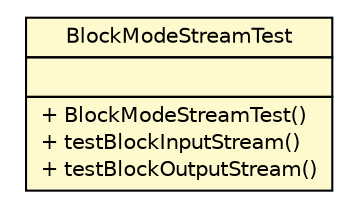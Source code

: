 #!/usr/local/bin/dot
#
# Class diagram 
# Generated by UMLGraph version 5.1 (http://www.umlgraph.org/)
#

digraph G {
	edge [fontname="Helvetica",fontsize=10,labelfontname="Helvetica",labelfontsize=10];
	node [fontname="Helvetica",fontsize=10,shape=plaintext];
	nodesep=0.25;
	ranksep=0.5;
	// com.apporiented.hermesftp.streams.BlockModeStreamTest
	c316 [label=<<table title="com.apporiented.hermesftp.streams.BlockModeStreamTest" border="0" cellborder="1" cellspacing="0" cellpadding="2" port="p" bgcolor="lemonChiffon" href="./BlockModeStreamTest.html">
		<tr><td><table border="0" cellspacing="0" cellpadding="1">
<tr><td align="center" balign="center"> BlockModeStreamTest </td></tr>
		</table></td></tr>
		<tr><td><table border="0" cellspacing="0" cellpadding="1">
<tr><td align="left" balign="left">  </td></tr>
		</table></td></tr>
		<tr><td><table border="0" cellspacing="0" cellpadding="1">
<tr><td align="left" balign="left"> + BlockModeStreamTest() </td></tr>
<tr><td align="left" balign="left"> + testBlockInputStream() </td></tr>
<tr><td align="left" balign="left"> + testBlockOutputStream() </td></tr>
		</table></td></tr>
		</table>>, fontname="Helvetica", fontcolor="black", fontsize=10.0];
}

